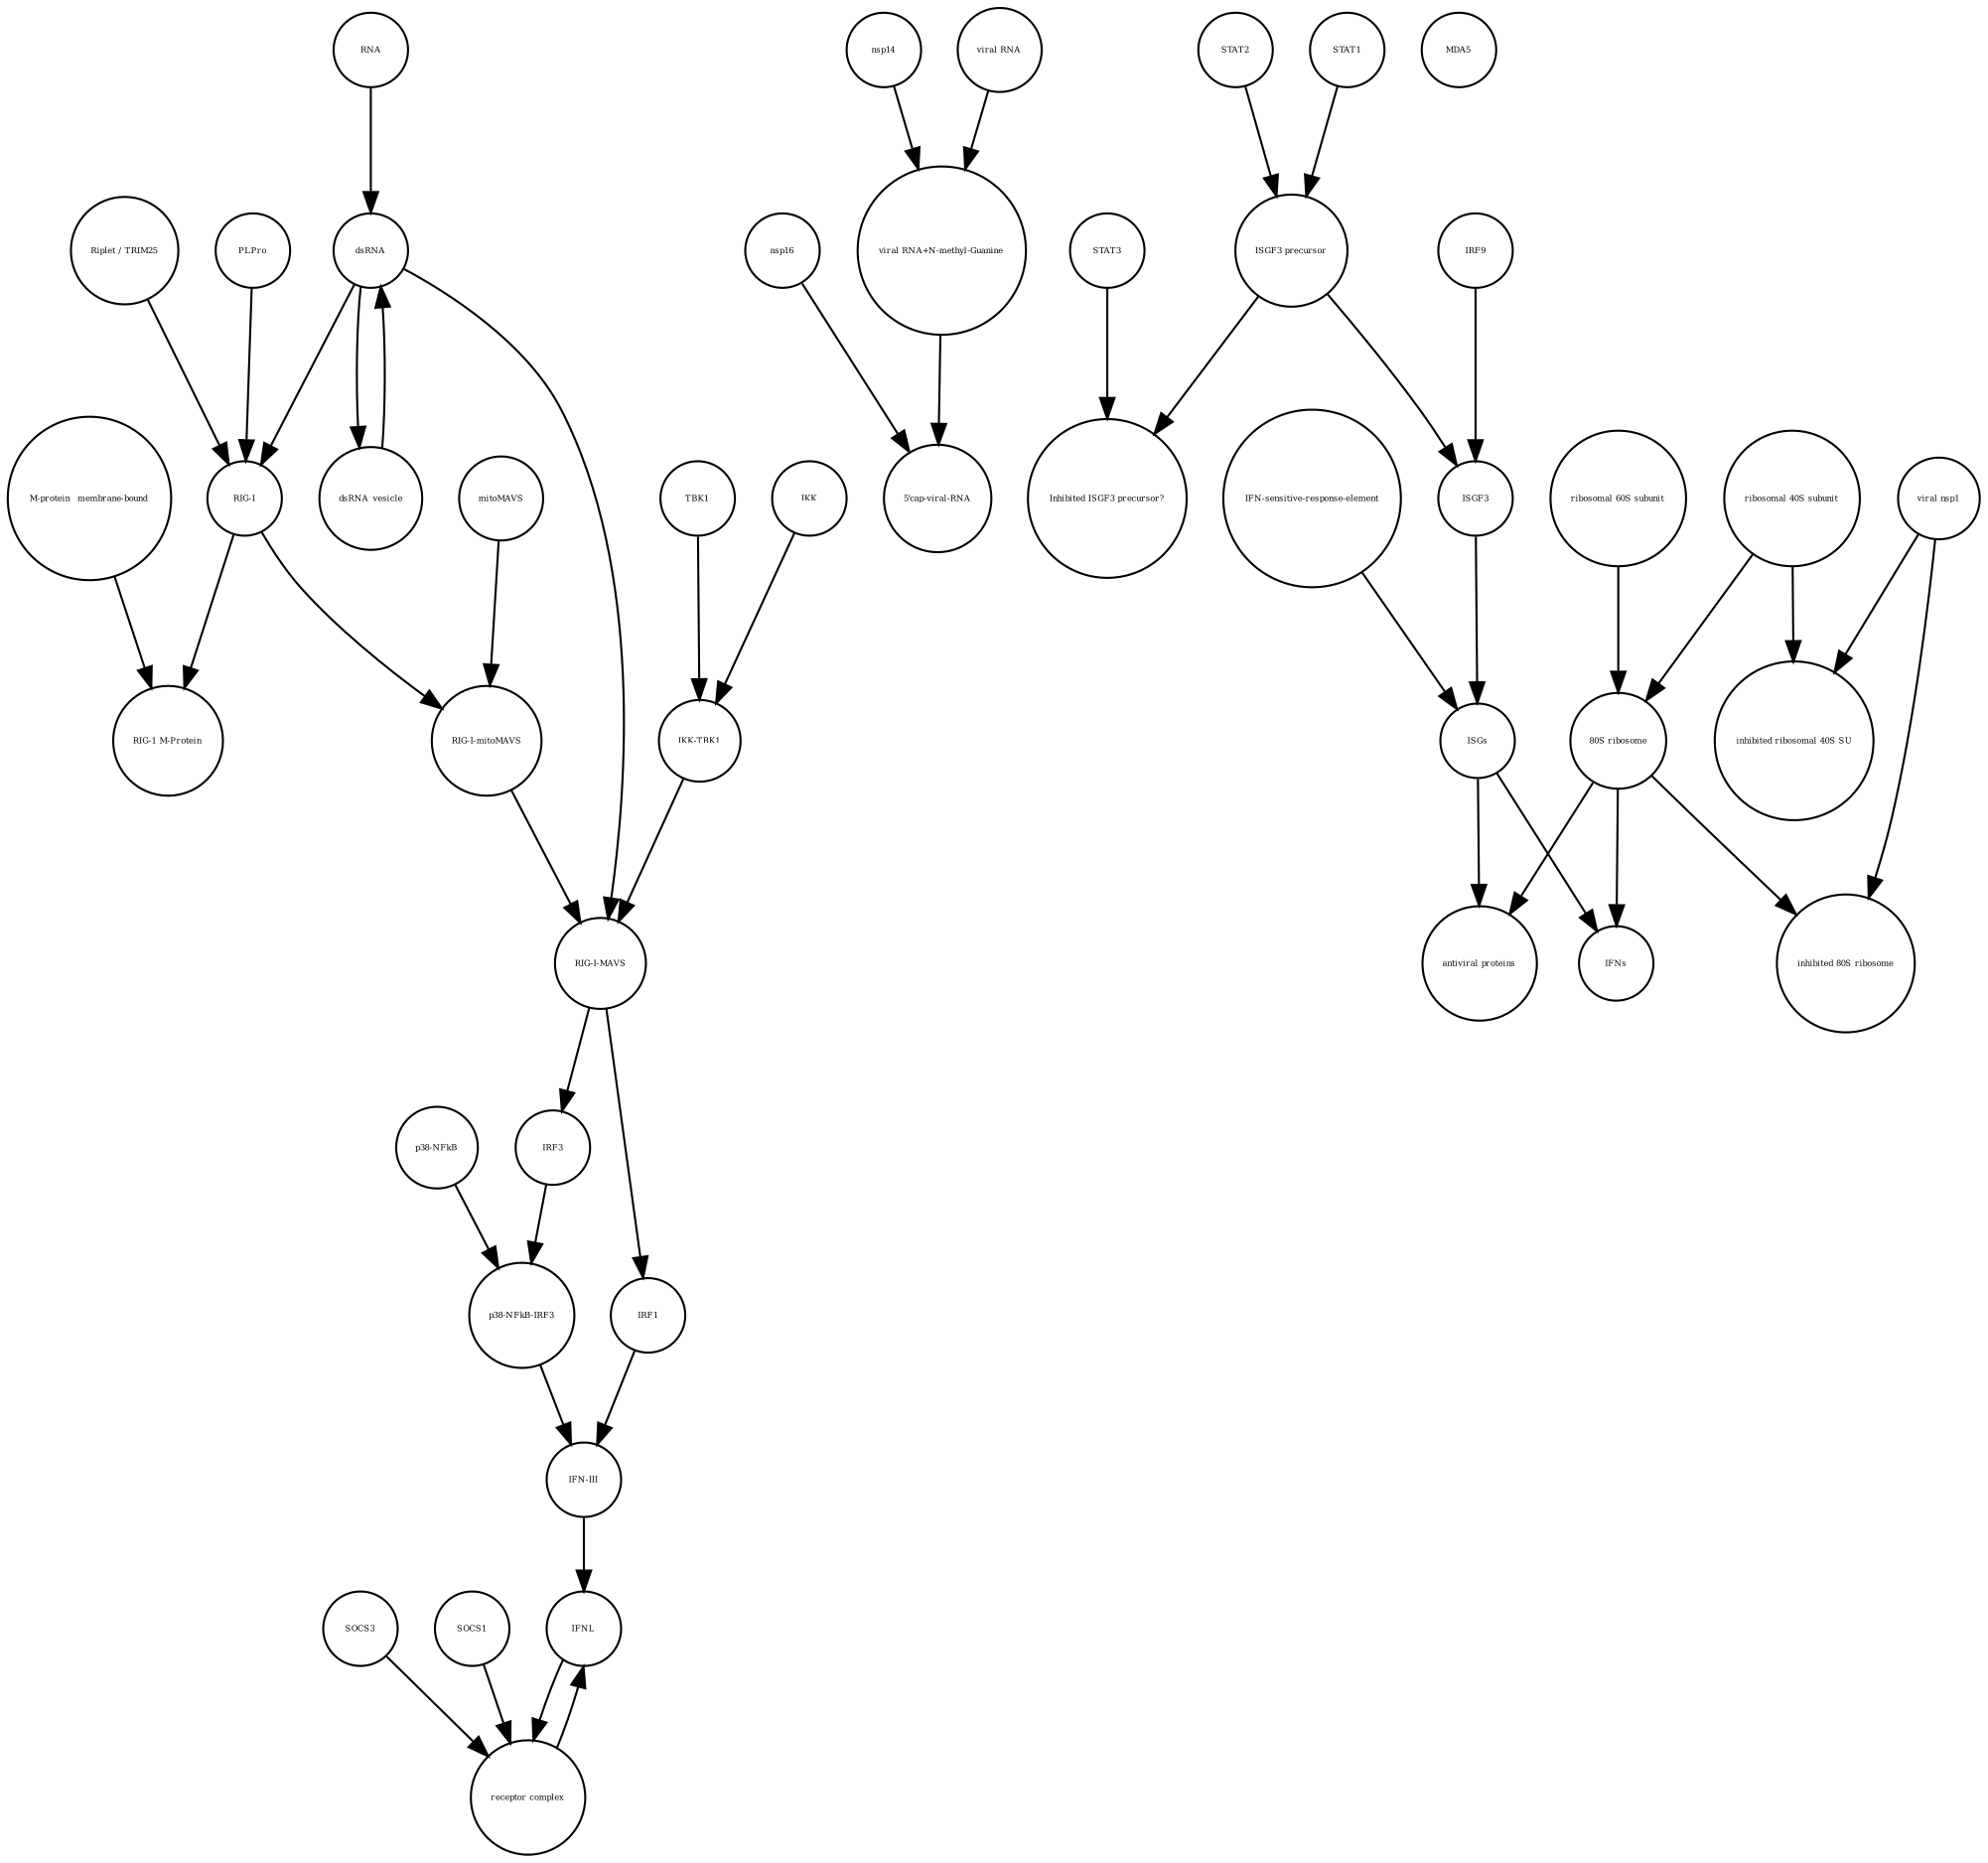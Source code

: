 strict digraph  {
"RIG-I-mitoMAVS" [annotation="", bipartite=0, cls=complex, fontsize=4, label="RIG-I-mitoMAVS", shape=circle];
"viral RNA+N-methyl-Guanine" [annotation="", bipartite=0, cls="nucleic acid feature", fontsize=4, label="viral RNA+N-methyl-Guanine", shape=circle];
"Inhibited ISGF3 precursor?" [annotation="", bipartite=0, cls=complex, fontsize=4, label="Inhibited ISGF3 precursor?", shape=circle];
dsRNA_vesicle [annotation="", bipartite=0, cls="nucleic acid feature", fontsize=4, label=dsRNA_vesicle, shape=circle];
SOCS3 [annotation="", bipartite=0, cls=macromolecule, fontsize=4, label=SOCS3, shape=circle];
nsp14 [annotation="", bipartite=0, cls=macromolecule, fontsize=4, label=nsp14, shape=circle];
STAT2 [annotation="", bipartite=0, cls=macromolecule, fontsize=4, label=STAT2, shape=circle];
SOCS1 [annotation="", bipartite=0, cls=macromolecule, fontsize=4, label=SOCS1, shape=circle];
dsRNA [annotation="", bipartite=0, cls="nucleic acid feature", fontsize=4, label=dsRNA, shape=circle];
IRF1 [annotation="", bipartite=0, cls=macromolecule, fontsize=4, label=IRF1, shape=circle];
"ribosomal 60S subunit" [annotation="", bipartite=0, cls=complex, fontsize=4, label="ribosomal 60S subunit", shape=circle];
"80S ribosome" [annotation="", bipartite=0, cls=complex, fontsize=4, label="80S ribosome", shape=circle];
IFNs [annotation="", bipartite=0, cls=macromolecule, fontsize=4, label=IFNs, shape=circle];
RNA [annotation="", bipartite=0, cls="nucleic acid feature", fontsize=4, label=RNA, shape=circle];
nsp16 [annotation="", bipartite=0, cls=macromolecule, fontsize=4, label=nsp16, shape=circle];
"viral RNA" [annotation="", bipartite=0, cls="nucleic acid feature", fontsize=4, label="viral RNA", shape=circle];
STAT1 [annotation="", bipartite=0, cls=macromolecule, fontsize=4, label=STAT1, shape=circle];
"inhibited ribosomal 40S SU" [annotation="urn_miriam_doi_10.1101%2F2020.05.18.102467", bipartite=0, cls=complex, fontsize=4, label="inhibited ribosomal 40S SU", shape=circle];
"5'cap-viral-RNA" [annotation="", bipartite=0, cls="nucleic acid feature", fontsize=4, label="5'cap-viral-RNA", shape=circle];
"RIG-I" [annotation="", bipartite=0, cls=macromolecule, fontsize=4, label="RIG-I", shape=circle];
ISGs [annotation="", bipartite=0, cls="nucleic acid feature", fontsize=4, label=ISGs, shape=circle];
STAT3 [annotation="", bipartite=0, cls=macromolecule, fontsize=4, label=STAT3, shape=circle];
"RIG-1 M-Protein" [annotation="", bipartite=0, cls=complex, fontsize=4, label="RIG-1 M-Protein", shape=circle];
"p38-NFkB-IRF3" [annotation="", bipartite=0, cls=complex, fontsize=4, label="p38-NFkB-IRF3", shape=circle];
"Riplet / TRIM25" [annotation="", bipartite=0, cls=macromolecule, fontsize=4, label="Riplet / TRIM25", shape=circle];
"receptor complex" [annotation="", bipartite=0, cls=complex, fontsize=4, label="receptor complex", shape=circle];
"IFN-sensitive-response-element" [annotation="", bipartite=0, cls="nucleic acid feature", fontsize=4, label="IFN-sensitive-response-element", shape=circle];
"inhibited 80S ribosome" [annotation="", bipartite=0, cls=complex, fontsize=4, label="inhibited 80S ribosome", shape=circle];
"RIG-I-MAVS" [annotation="", bipartite=0, cls=complex, fontsize=4, label="RIG-I-MAVS", shape=circle];
"viral nsp1" [annotation="", bipartite=0, cls=macromolecule, fontsize=4, label="viral nsp1", shape=circle];
IFNL [annotation="", bipartite=0, cls=macromolecule, fontsize=4, label=IFNL, shape=circle];
"IKK-TBK1" [annotation="", bipartite=0, cls=complex, fontsize=4, label="IKK-TBK1", shape=circle];
IRF3 [annotation="", bipartite=0, cls=macromolecule, fontsize=4, label=IRF3, shape=circle];
"M-protein_ membrane-bound" [annotation="", bipartite=0, cls=macromolecule, fontsize=4, label="M-protein_ membrane-bound", shape=circle];
"ISGF3 precursor" [annotation="", bipartite=0, cls=complex, fontsize=4, label="ISGF3 precursor", shape=circle];
TBK1 [annotation="", bipartite=0, cls=macromolecule, fontsize=4, label=TBK1, shape=circle];
PLPro [annotation="", bipartite=0, cls=macromolecule, fontsize=4, label=PLPro, shape=circle];
"ribosomal 40S subunit" [annotation="", bipartite=0, cls=complex, fontsize=4, label="ribosomal 40S subunit", shape=circle];
ISGF3 [annotation="", bipartite=0, cls=complex, fontsize=4, label=ISGF3, shape=circle];
mitoMAVS [annotation="", bipartite=0, cls=macromolecule, fontsize=4, label=mitoMAVS, shape=circle];
"p38-NFkB" [annotation="", bipartite=0, cls=complex, fontsize=4, label="p38-NFkB", shape=circle];
MDA5 [annotation="", bipartite=0, cls=macromolecule, fontsize=4, label=MDA5, shape=circle];
"IFN-III" [annotation="", bipartite=0, cls=macromolecule, fontsize=4, label="IFN-III", shape=circle];
IRF9 [annotation="", bipartite=0, cls=macromolecule, fontsize=4, label=IRF9, shape=circle];
"antiviral proteins" [annotation="", bipartite=0, cls=macromolecule, fontsize=4, label="antiviral proteins", shape=circle];
IKK [annotation="", bipartite=0, cls=macromolecule, fontsize=4, label=IKK, shape=circle];
"RIG-I-mitoMAVS" -> "RIG-I-MAVS"  [annotation="", interaction_type=production];
"viral RNA+N-methyl-Guanine" -> "5'cap-viral-RNA"  [annotation="", interaction_type=production];
dsRNA_vesicle -> dsRNA  [annotation="", interaction_type=production];
SOCS3 -> "receptor complex"  [annotation="", interaction_type=production];
nsp14 -> "viral RNA+N-methyl-Guanine"  [annotation="", interaction_type=catalysis];
STAT2 -> "ISGF3 precursor"  [annotation="", interaction_type=production];
SOCS1 -> "receptor complex"  [annotation="", interaction_type=production];
dsRNA -> "RIG-I-MAVS"  [annotation="", interaction_type="necessary stimulation"];
dsRNA -> "RIG-I"  [annotation="", interaction_type="necessary stimulation"];
dsRNA -> dsRNA_vesicle  [annotation="", interaction_type=production];
IRF1 -> "IFN-III"  [annotation="", interaction_type=stimulation];
"ribosomal 60S subunit" -> "80S ribosome"  [annotation="", interaction_type=production];
"80S ribosome" -> "antiviral proteins"  [annotation="", interaction_type=catalysis];
"80S ribosome" -> "inhibited 80S ribosome"  [annotation="", interaction_type=production];
"80S ribosome" -> IFNs  [annotation="", interaction_type=catalysis];
RNA -> dsRNA  [annotation="", interaction_type=production];
nsp16 -> "5'cap-viral-RNA"  [annotation="urn_miriam_doi_10.1016%2Fj.chom.2020.05.008", interaction_type=catalysis];
"viral RNA" -> "viral RNA+N-methyl-Guanine"  [annotation="", interaction_type=production];
STAT1 -> "ISGF3 precursor"  [annotation="", interaction_type=production];
"RIG-I" -> "RIG-1 M-Protein"  [annotation="", interaction_type=production];
"RIG-I" -> "RIG-I-mitoMAVS"  [annotation="", interaction_type=production];
ISGs -> "antiviral proteins"  [annotation="", interaction_type=production];
ISGs -> IFNs  [annotation="", interaction_type=production];
STAT3 -> "Inhibited ISGF3 precursor?"  [annotation="", interaction_type=production];
"p38-NFkB-IRF3" -> "IFN-III"  [annotation="", interaction_type=stimulation];
"Riplet / TRIM25" -> "RIG-I"  [annotation="", interaction_type=catalysis];
"receptor complex" -> IFNL  [annotation="", interaction_type=production];
"IFN-sensitive-response-element" -> ISGs  [annotation="", interaction_type=production];
"RIG-I-MAVS" -> IRF3  [annotation="", interaction_type=stimulation];
"RIG-I-MAVS" -> IRF1  [annotation="", interaction_type=catalysis];
"viral nsp1" -> "inhibited 80S ribosome"  [annotation="", interaction_type=production];
"viral nsp1" -> "inhibited ribosomal 40S SU"  [annotation="", interaction_type=production];
IFNL -> "receptor complex"  [annotation="", interaction_type=stimulation];
"IKK-TBK1" -> "RIG-I-MAVS"  [annotation="", interaction_type=production];
IRF3 -> "p38-NFkB-IRF3"  [annotation="", interaction_type=production];
"M-protein_ membrane-bound" -> "RIG-1 M-Protein"  [annotation="", interaction_type=production];
"ISGF3 precursor" -> "Inhibited ISGF3 precursor?"  [annotation="", interaction_type=production];
"ISGF3 precursor" -> ISGF3  [annotation="", interaction_type=production];
TBK1 -> "IKK-TBK1"  [annotation="", interaction_type=production];
PLPro -> "RIG-I"  [annotation="", interaction_type=catalysis];
"ribosomal 40S subunit" -> "80S ribosome"  [annotation="", interaction_type=production];
"ribosomal 40S subunit" -> "inhibited ribosomal 40S SU"  [annotation="", interaction_type=production];
ISGF3 -> ISGs  [annotation="", interaction_type="necessary stimulation"];
mitoMAVS -> "RIG-I-mitoMAVS"  [annotation="", interaction_type=production];
"p38-NFkB" -> "p38-NFkB-IRF3"  [annotation="", interaction_type=production];
"IFN-III" -> IFNL  [annotation="", interaction_type=production];
IRF9 -> ISGF3  [annotation="", interaction_type=production];
IKK -> "IKK-TBK1"  [annotation="", interaction_type=production];
}
